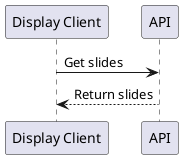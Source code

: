 
@startuml
participant "Display Client" as display
participant "API" as api

display -> api: Get slides
api --> display: Return slides
@enduml
